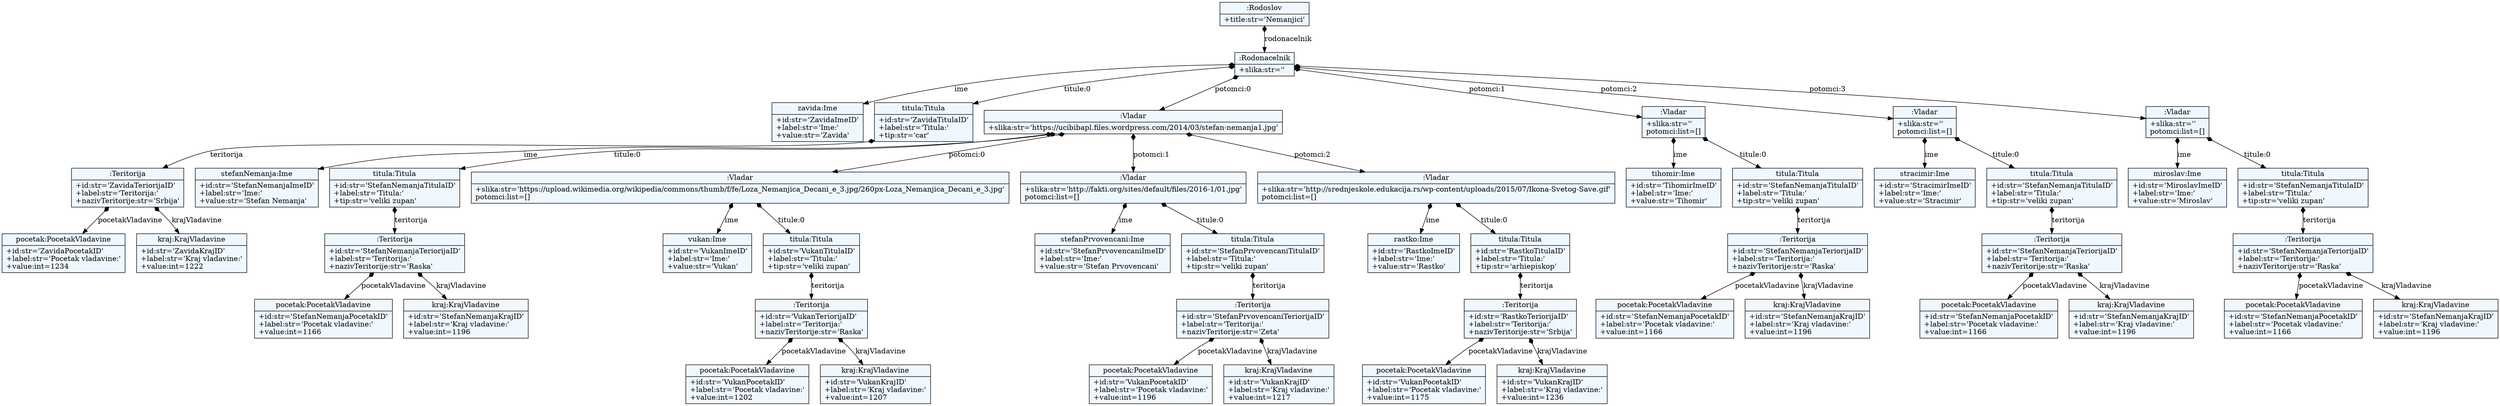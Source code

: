 
    digraph xtext {
    fontname = "Bitstream Vera Sans"
    fontsize = 8
    node[
        shape=record,
        style=filled,
        fillcolor=aliceblue
    ]
    nodesep = 0.3
    edge[dir=black,arrowtail=empty]


68347216 -> 68487656 [label="rodonacelnik" arrowtail=diamond dir=both]
68487656 -> 68488216 [label="ime" arrowtail=diamond dir=both]
68488216[label="{zavida:Ime|+id:str='ZavidaImeID'\l+label:str='Ime:'\l+value:str='Zavida'\l}"]
68487656 -> 68488496 [label="titule:0" arrowtail=diamond dir=both]
68488496 -> 68489168 [label="teritorija" arrowtail=diamond dir=both]
68489168 -> 68571320 [label="pocetakVladavine" arrowtail=diamond dir=both]
68571320[label="{pocetak:PocetakVladavine|+id:str='ZavidaPocetakID'\l+label:str='Pocetak vladavine:'\l+value:int=1234\l}"]
68489168 -> 68571376 [label="krajVladavine" arrowtail=diamond dir=both]
68571376[label="{kraj:KrajVladavine|+id:str='ZavidaKrajID'\l+label:str='Kraj vladavine:'\l+value:int=1222\l}"]
68489168[label="{:Teritorija|+id:str='ZavidaTeriorijaID'\l+label:str='Teritorija:'\l+nazivTeritorije:str='Srbija'\l}"]
68488496[label="{titula:Titula|+id:str='ZavidaTitulaID'\l+label:str='Titula:'\l+tip:str='car'\l}"]
68487656 -> 68488944 [label="potomci:0" arrowtail=diamond dir=both]
68488944 -> 68571208 [label="ime" arrowtail=diamond dir=both]
68571208[label="{stefanNemanja:Ime|+id:str='StefanNemanjaImeID'\l+label:str='Ime:'\l+value:str='Stefan Nemanja'\l}"]
68488944 -> 68571432 [label="titule:0" arrowtail=diamond dir=both]
68571432 -> 68571936 [label="teritorija" arrowtail=diamond dir=both]
68571936 -> 68572104 [label="pocetakVladavine" arrowtail=diamond dir=both]
68572104[label="{pocetak:PocetakVladavine|+id:str='StefanNemanjaPocetakID'\l+label:str='Pocetak vladavine:'\l+value:int=1166\l}"]
68571936 -> 68572160 [label="krajVladavine" arrowtail=diamond dir=both]
68572160[label="{kraj:KrajVladavine|+id:str='StefanNemanjaKrajID'\l+label:str='Kraj vladavine:'\l+value:int=1196\l}"]
68571936[label="{:Teritorija|+id:str='StefanNemanjaTeriorijaID'\l+label:str='Teritorija:'\l+nazivTeritorije:str='Raska'\l}"]
68571432[label="{titula:Titula|+id:str='StefanNemanjaTitulaID'\l+label:str='Titula:'\l+tip:str='veliki zupan'\l}"]
68488944 -> 68571768 [label="potomci:0" arrowtail=diamond dir=both]
68571768 -> 68571992 [label="ime" arrowtail=diamond dir=both]
68571992[label="{vukan:Ime|+id:str='VukanImeID'\l+label:str='Ime:'\l+value:str='Vukan'\l}"]
68571768 -> 68572216 [label="titule:0" arrowtail=diamond dir=both]
68572216 -> 68572832 [label="teritorija" arrowtail=diamond dir=both]
68572832 -> 68573000 [label="pocetakVladavine" arrowtail=diamond dir=both]
68573000[label="{pocetak:PocetakVladavine|+id:str='VukanPocetakID'\l+label:str='Pocetak vladavine:'\l+value:int=1202\l}"]
68572832 -> 68573056 [label="krajVladavine" arrowtail=diamond dir=both]
68573056[label="{kraj:KrajVladavine|+id:str='VukanKrajID'\l+label:str='Kraj vladavine:'\l+value:int=1207\l}"]
68572832[label="{:Teritorija|+id:str='VukanTeriorijaID'\l+label:str='Teritorija:'\l+nazivTeritorije:str='Raska'\l}"]
68572216[label="{titula:Titula|+id:str='VukanTitulaID'\l+label:str='Titula:'\l+tip:str='veliki zupan'\l}"]
68571768[label="{:Vladar|+slika:str='https://upload.wikimedia.org/wikipedia/commons/thumb/f/fe/Loza_Nemanjica_Decani_e_3.jpg/260px-Loza_Nemanjica_Decani_e_3.jpg'\lpotomci:list=[]\l}"]
68488944 -> 68571880 [label="potomci:1" arrowtail=diamond dir=both]
68571880 -> 68572608 [label="ime" arrowtail=diamond dir=both]
68572608[label="{stefanPrvovencani:Ime|+id:str='StefanPrvovencaniImeID'\l+label:str='Ime:'\l+value:str='Stefan Prvovencani'\l}"]
68571880 -> 68572776 [label="titule:0" arrowtail=diamond dir=both]
68572776 -> 68573504 [label="teritorija" arrowtail=diamond dir=both]
68573504 -> 68573672 [label="pocetakVladavine" arrowtail=diamond dir=both]
68573672[label="{pocetak:PocetakVladavine|+id:str='VukanPocetakID'\l+label:str='Pocetak vladavine:'\l+value:int=1196\l}"]
68573504 -> 68573728 [label="krajVladavine" arrowtail=diamond dir=both]
68573728[label="{kraj:KrajVladavine|+id:str='VukanKrajID'\l+label:str='Kraj vladavine:'\l+value:int=1217\l}"]
68573504[label="{:Teritorija|+id:str='StefanPrvovencaniTeriorijaID'\l+label:str='Teritorija:'\l+nazivTeritorije:str='Zeta'\l}"]
68572776[label="{titula:Titula|+id:str='StefanPrvovencaniTitulaID'\l+label:str='Titula:'\l+tip:str='veliki zupan'\l}"]
68571880[label="{:Vladar|+slika:str='http://fakti.org/sites/default/files/2016-1/01.jpg'\lpotomci:list=[]\l}"]
68488944 -> 68572272 [label="potomci:2" arrowtail=diamond dir=both]
68572272 -> 68573280 [label="ime" arrowtail=diamond dir=both]
68573280[label="{rastko:Ime|+id:str='RastkoImeID'\l+label:str='Ime:'\l+value:str='Rastko'\l}"]
68572272 -> 68573448 [label="titule:0" arrowtail=diamond dir=both]
68573448 -> 68574288 [label="teritorija" arrowtail=diamond dir=both]
68574288 -> 68574456 [label="pocetakVladavine" arrowtail=diamond dir=both]
68574456[label="{pocetak:PocetakVladavine|+id:str='VukanPocetakID'\l+label:str='Pocetak vladavine:'\l+value:int=1175\l}"]
68574288 -> 68574512 [label="krajVladavine" arrowtail=diamond dir=both]
68574512[label="{kraj:KrajVladavine|+id:str='VukanKrajID'\l+label:str='Kraj vladavine:'\l+value:int=1236\l}"]
68574288[label="{:Teritorija|+id:str='RastkoTeriorijaID'\l+label:str='Teritorija:'\l+nazivTeritorije:str='Srbija'\l}"]
68573448[label="{titula:Titula|+id:str='RastkoTitulaID'\l+label:str='Titula:'\l+tip:str='arhiepiskop'\l}"]
68572272[label="{:Vladar|+slika:str='http://srednjeskole.edukacija.rs/wp-content/uploads/2015/07/Ikona-Svetog-Save.gif'\lpotomci:list=[]\l}"]
68488944[label="{:Vladar|+slika:str='https://ucibibapl.files.wordpress.com/2014/03/stefan-nemanja1.jpg'\l}"]
68487656 -> 68489112 [label="potomci:1" arrowtail=diamond dir=both]
68489112 -> 68572888 [label="ime" arrowtail=diamond dir=both]
68572888[label="{tihomir:Ime|+id:str='TihomirImeID'\l+label:str='Ime:'\l+value:str='Tihomir'\l}"]
68489112 -> 68573560 [label="titule:0" arrowtail=diamond dir=both]
68573560 -> 68574960 [label="teritorija" arrowtail=diamond dir=both]
68574960 -> 68575128 [label="pocetakVladavine" arrowtail=diamond dir=both]
68575128[label="{pocetak:PocetakVladavine|+id:str='StefanNemanjaPocetakID'\l+label:str='Pocetak vladavine:'\l+value:int=1166\l}"]
68574960 -> 68575184 [label="krajVladavine" arrowtail=diamond dir=both]
68575184[label="{kraj:KrajVladavine|+id:str='StefanNemanjaKrajID'\l+label:str='Kraj vladavine:'\l+value:int=1196\l}"]
68574960[label="{:Teritorija|+id:str='StefanNemanjaTeriorijaID'\l+label:str='Teritorija:'\l+nazivTeritorije:str='Raska'\l}"]
68573560[label="{titula:Titula|+id:str='StefanNemanjaTitulaID'\l+label:str='Titula:'\l+tip:str='veliki zupan'\l}"]
68489112[label="{:Vladar|+slika:str=''\lpotomci:list=[]\l}"]
68487656 -> 68571488 [label="potomci:2" arrowtail=diamond dir=both]
68571488 -> 68574624 [label="ime" arrowtail=diamond dir=both]
68574624[label="{stracimir:Ime|+id:str='StracimirImeID'\l+label:str='Ime:'\l+value:str='Stracimir'\l}"]
68571488 -> 68574904 [label="titule:0" arrowtail=diamond dir=both]
68574904 -> 68579792 [label="teritorija" arrowtail=diamond dir=both]
68579792 -> 68579960 [label="pocetakVladavine" arrowtail=diamond dir=both]
68579960[label="{pocetak:PocetakVladavine|+id:str='StefanNemanjaPocetakID'\l+label:str='Pocetak vladavine:'\l+value:int=1166\l}"]
68579792 -> 68580016 [label="krajVladavine" arrowtail=diamond dir=both]
68580016[label="{kraj:KrajVladavine|+id:str='StefanNemanjaKrajID'\l+label:str='Kraj vladavine:'\l+value:int=1196\l}"]
68579792[label="{:Teritorija|+id:str='StefanNemanjaTeriorijaID'\l+label:str='Teritorija:'\l+nazivTeritorije:str='Raska'\l}"]
68574904[label="{titula:Titula|+id:str='StefanNemanjaTitulaID'\l+label:str='Titula:'\l+tip:str='veliki zupan'\l}"]
68571488[label="{:Vladar|+slika:str=''\lpotomci:list=[]\l}"]
68487656 -> 68574064 [label="potomci:3" arrowtail=diamond dir=both]
68574064 -> 68579568 [label="ime" arrowtail=diamond dir=both]
68579568[label="{miroslav:Ime|+id:str='MiroslavImeID'\l+label:str='Ime:'\l+value:str='Miroslav'\l}"]
68574064 -> 68579736 [label="titule:0" arrowtail=diamond dir=both]
68579736 -> 68580464 [label="teritorija" arrowtail=diamond dir=both]
68580464 -> 68580632 [label="pocetakVladavine" arrowtail=diamond dir=both]
68580632[label="{pocetak:PocetakVladavine|+id:str='StefanNemanjaPocetakID'\l+label:str='Pocetak vladavine:'\l+value:int=1166\l}"]
68580464 -> 68580688 [label="krajVladavine" arrowtail=diamond dir=both]
68580688[label="{kraj:KrajVladavine|+id:str='StefanNemanjaKrajID'\l+label:str='Kraj vladavine:'\l+value:int=1196\l}"]
68580464[label="{:Teritorija|+id:str='StefanNemanjaTeriorijaID'\l+label:str='Teritorija:'\l+nazivTeritorije:str='Raska'\l}"]
68579736[label="{titula:Titula|+id:str='StefanNemanjaTitulaID'\l+label:str='Titula:'\l+tip:str='veliki zupan'\l}"]
68574064[label="{:Vladar|+slika:str=''\lpotomci:list=[]\l}"]
68487656[label="{:Rodonacelnik|+slika:str=''\l}"]
68347216[label="{:Rodoslov|+title:str='Nemanjici'\l}"]

}
